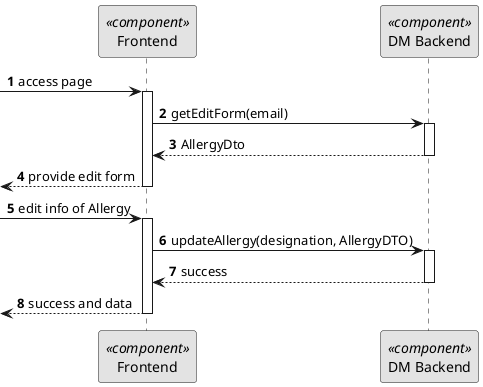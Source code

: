 @startuml 5.1.9
skinparam monochrome true
skinparam packageStyle rectangle
skinparam shadowing false

autonumber

participant "Frontend" as FE <<component>>
participant "DM Backend" as BE <<component>>

-> FE: access page
activate FE
FE -> BE: getEditForm(email)
activate BE
BE --> FE: AllergyDto
deactivate BE
<-- FE : provide edit form
deactivate FE
-> FE : edit info of Allergy
activate FE
FE -> BE: updateAllergy(designation, AllergyDTO)
activate BE

BE --> FE: success
deactivate BE
<-- FE : success and data

deactivate FE




@enduml